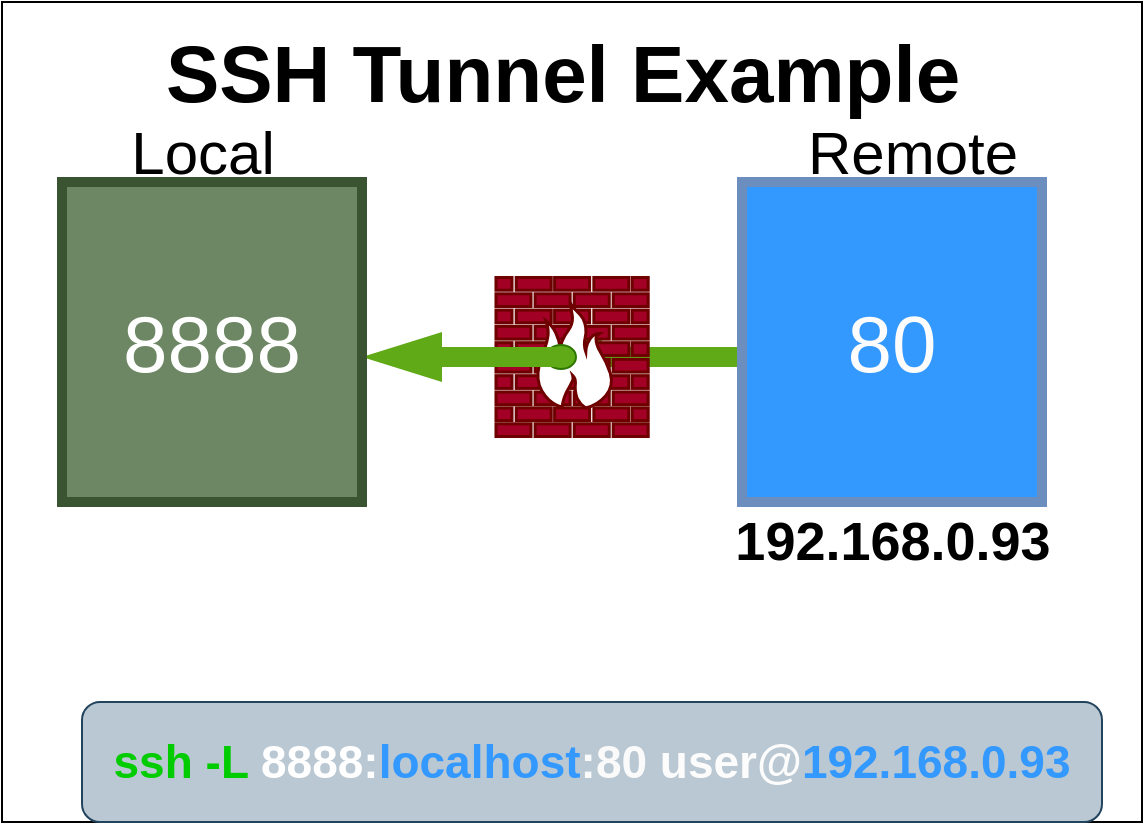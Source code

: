 <mxfile>
    <diagram id="R40UBbsVWRwJJyZEYB1N" name="Page-1">
        <mxGraphModel dx="1692" dy="825" grid="1" gridSize="10" guides="1" tooltips="1" connect="1" arrows="1" fold="1" page="1" pageScale="1" pageWidth="850" pageHeight="1100" math="0" shadow="0">
            <root>
                <mxCell id="0"/>
                <mxCell id="1" parent="0"/>
                <mxCell id="20" value="" style="whiteSpace=wrap;html=1;fontSize=40;strokeWidth=1;" parent="1" vertex="1">
                    <mxGeometry x="140" y="180" width="570" height="410" as="geometry"/>
                </mxCell>
                <mxCell id="17" value="" style="html=1;shadow=0;dashed=0;align=center;verticalAlign=middle;shape=mxgraph.arrows2.arrow;dy=0.6;dx=40;flipH=1;notch=0;fontSize=40;strokeColor=none;strokeWidth=5;fillColor=#60a917;fontColor=#ffffff;" parent="1" vertex="1">
                    <mxGeometry x="400" y="345" width="110" height="25" as="geometry"/>
                </mxCell>
                <mxCell id="19" value="" style="fontColor=#ffffff;verticalAlign=top;verticalLabelPosition=bottom;labelPosition=center;align=center;html=1;outlineConnect=0;fillColor=#a20025;strokeColor=#6F0000;gradientDirection=north;strokeWidth=2;shape=mxgraph.networks.firewall;fontSize=40;" parent="1" vertex="1">
                    <mxGeometry x="387" y="317.75" width="76.1" height="79.5" as="geometry"/>
                </mxCell>
                <mxCell id="18" value="" style="strokeWidth=1;html=1;shape=mxgraph.flowchart.start_2;whiteSpace=wrap;fontSize=40;fillColor=#60a917;strokeColor=#2D7600;fontColor=#ffffff;" parent="1" vertex="1">
                    <mxGeometry x="412" y="351.5" width="15" height="12" as="geometry"/>
                </mxCell>
                <mxCell id="14" value="" style="html=1;shadow=0;dashed=0;align=center;verticalAlign=middle;shape=mxgraph.arrows2.arrow;dy=0.6;dx=40;flipH=1;notch=0;fontSize=40;strokeColor=none;strokeWidth=5;fillColor=#60a917;fontColor=#ffffff;" parent="1" vertex="1">
                    <mxGeometry x="320" y="345" width="100" height="25" as="geometry"/>
                </mxCell>
                <mxCell id="2" value="&lt;font style=&quot;font-size: 40px&quot;&gt;&lt;b&gt;SSH Tunnel Example&lt;/b&gt;&lt;/font&gt;" style="text;html=1;resizable=0;autosize=1;align=center;verticalAlign=middle;points=[];fillColor=none;strokeColor=none;rounded=0;" parent="1" vertex="1">
                    <mxGeometry x="214.5" y="200" width="410" height="30" as="geometry"/>
                </mxCell>
                <mxCell id="3" value="&lt;div&gt;&lt;span&gt;8888&lt;/span&gt;&lt;/div&gt;" style="whiteSpace=wrap;html=1;fontSize=40;fillColor=#6d8764;fontColor=#ffffff;strokeColor=#3A5431;align=center;strokeWidth=5;" parent="1" vertex="1">
                    <mxGeometry x="170" y="270" width="150" height="160" as="geometry"/>
                </mxCell>
                <mxCell id="5" value="&lt;div&gt;&lt;span&gt;&lt;font color=&quot;#fcfcfc&quot;&gt;80&lt;/font&gt;&lt;/span&gt;&lt;/div&gt;" style="whiteSpace=wrap;html=1;fontSize=40;fillColor=#3399FF;fontColor=#000000;strokeColor=#6C8EBF;align=center;strokeWidth=5;" parent="1" vertex="1">
                    <mxGeometry x="510" y="270" width="150" height="160" as="geometry"/>
                </mxCell>
                <mxCell id="21" value="&lt;b style=&quot;font-size: 23px&quot;&gt;&lt;font style=&quot;font-size: 23px&quot;&gt;&lt;font style=&quot;font-size: 23px&quot; color=&quot;#00cc00&quot;&gt;ssh -L&lt;/font&gt; &lt;font color=&quot;#ffffff&quot;&gt;8888:&lt;/font&gt;&lt;font color=&quot;#3399ff&quot;&gt;localhost&lt;/font&gt;&lt;font color=&quot;#fafafa&quot;&gt;:80&lt;/font&gt; &lt;font color=&quot;#fcfcfc&quot;&gt;user@&lt;/font&gt;&lt;font color=&quot;#3399ff&quot;&gt;192.168.0.93&lt;/font&gt;&lt;/font&gt;&lt;/b&gt;" style="whiteSpace=wrap;html=1;fillColor=#bac8d3;strokeColor=#23445d;rounded=1;" parent="1" vertex="1">
                    <mxGeometry x="180" y="530" width="510" height="60" as="geometry"/>
                </mxCell>
                <mxCell id="23" value="&lt;font color=&quot;#000000&quot; style=&quot;font-size: 30px&quot;&gt;Local&lt;/font&gt;" style="text;html=1;resizable=0;autosize=1;align=center;verticalAlign=middle;points=[];fillColor=none;strokeColor=none;rounded=0;fontSize=23;fontColor=#FCFCFC;" parent="1" vertex="1">
                    <mxGeometry x="195" y="235" width="90" height="40" as="geometry"/>
                </mxCell>
                <mxCell id="24" value="&lt;font color=&quot;#000000&quot; style=&quot;font-size: 30px&quot;&gt;Remote&lt;/font&gt;" style="text;html=1;resizable=0;autosize=1;align=center;verticalAlign=middle;points=[];fillColor=none;strokeColor=none;rounded=0;fontSize=23;fontColor=#FCFCFC;" parent="1" vertex="1">
                    <mxGeometry x="535" y="235" width="120" height="40" as="geometry"/>
                </mxCell>
                <mxCell id="25" value="&lt;font size=&quot;1&quot;&gt;&lt;b style=&quot;font-size: 27px&quot;&gt;192.168.0.93&lt;/b&gt;&lt;/font&gt;" style="text;html=1;resizable=0;autosize=1;align=center;verticalAlign=middle;points=[];fillColor=none;strokeColor=none;rounded=0;" parent="1" vertex="1">
                    <mxGeometry x="500" y="440" width="170" height="20" as="geometry"/>
                </mxCell>
            </root>
        </mxGraphModel>
    </diagram>
</mxfile>
